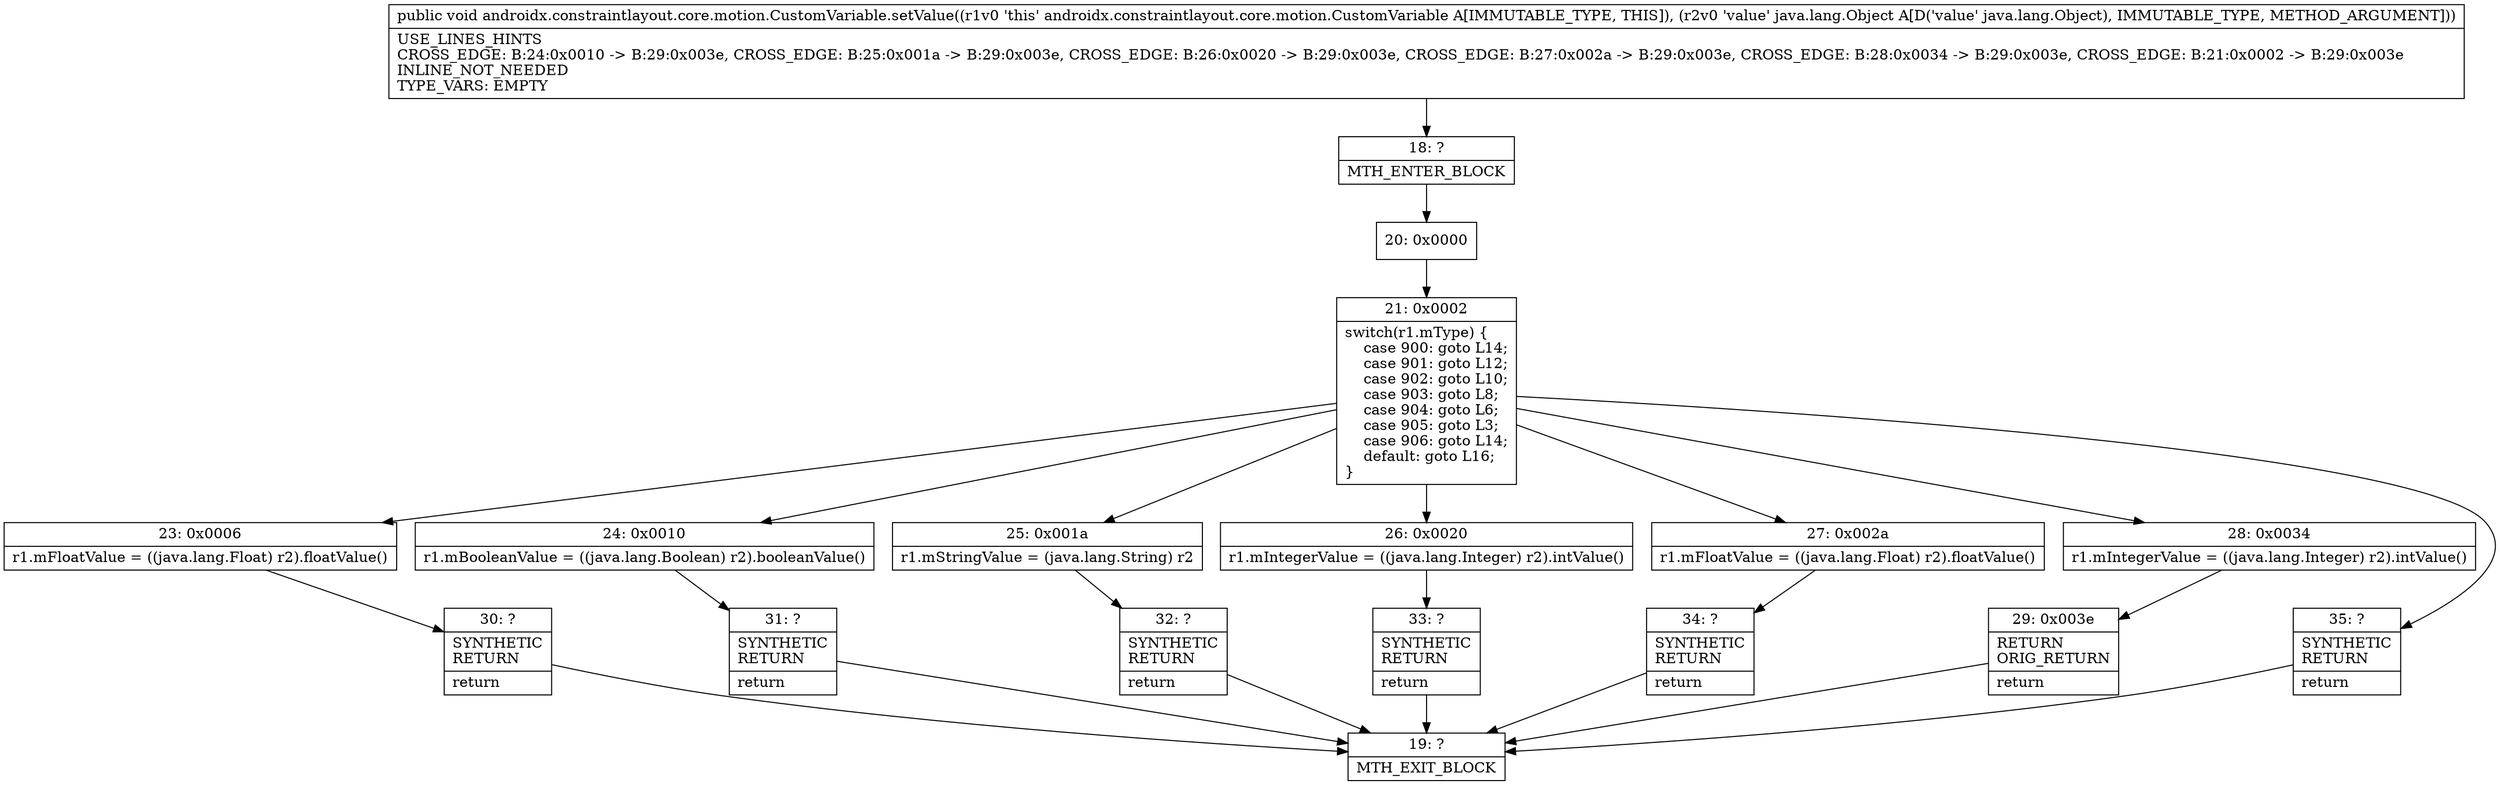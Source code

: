 digraph "CFG forandroidx.constraintlayout.core.motion.CustomVariable.setValue(Ljava\/lang\/Object;)V" {
Node_18 [shape=record,label="{18\:\ ?|MTH_ENTER_BLOCK\l}"];
Node_20 [shape=record,label="{20\:\ 0x0000}"];
Node_21 [shape=record,label="{21\:\ 0x0002|switch(r1.mType) \{\l    case 900: goto L14;\l    case 901: goto L12;\l    case 902: goto L10;\l    case 903: goto L8;\l    case 904: goto L6;\l    case 905: goto L3;\l    case 906: goto L14;\l    default: goto L16;\l\}\l}"];
Node_23 [shape=record,label="{23\:\ 0x0006|r1.mFloatValue = ((java.lang.Float) r2).floatValue()\l}"];
Node_30 [shape=record,label="{30\:\ ?|SYNTHETIC\lRETURN\l|return\l}"];
Node_19 [shape=record,label="{19\:\ ?|MTH_EXIT_BLOCK\l}"];
Node_24 [shape=record,label="{24\:\ 0x0010|r1.mBooleanValue = ((java.lang.Boolean) r2).booleanValue()\l}"];
Node_31 [shape=record,label="{31\:\ ?|SYNTHETIC\lRETURN\l|return\l}"];
Node_25 [shape=record,label="{25\:\ 0x001a|r1.mStringValue = (java.lang.String) r2\l}"];
Node_32 [shape=record,label="{32\:\ ?|SYNTHETIC\lRETURN\l|return\l}"];
Node_26 [shape=record,label="{26\:\ 0x0020|r1.mIntegerValue = ((java.lang.Integer) r2).intValue()\l}"];
Node_33 [shape=record,label="{33\:\ ?|SYNTHETIC\lRETURN\l|return\l}"];
Node_27 [shape=record,label="{27\:\ 0x002a|r1.mFloatValue = ((java.lang.Float) r2).floatValue()\l}"];
Node_34 [shape=record,label="{34\:\ ?|SYNTHETIC\lRETURN\l|return\l}"];
Node_28 [shape=record,label="{28\:\ 0x0034|r1.mIntegerValue = ((java.lang.Integer) r2).intValue()\l}"];
Node_29 [shape=record,label="{29\:\ 0x003e|RETURN\lORIG_RETURN\l|return\l}"];
Node_35 [shape=record,label="{35\:\ ?|SYNTHETIC\lRETURN\l|return\l}"];
MethodNode[shape=record,label="{public void androidx.constraintlayout.core.motion.CustomVariable.setValue((r1v0 'this' androidx.constraintlayout.core.motion.CustomVariable A[IMMUTABLE_TYPE, THIS]), (r2v0 'value' java.lang.Object A[D('value' java.lang.Object), IMMUTABLE_TYPE, METHOD_ARGUMENT]))  | USE_LINES_HINTS\lCROSS_EDGE: B:24:0x0010 \-\> B:29:0x003e, CROSS_EDGE: B:25:0x001a \-\> B:29:0x003e, CROSS_EDGE: B:26:0x0020 \-\> B:29:0x003e, CROSS_EDGE: B:27:0x002a \-\> B:29:0x003e, CROSS_EDGE: B:28:0x0034 \-\> B:29:0x003e, CROSS_EDGE: B:21:0x0002 \-\> B:29:0x003e\lINLINE_NOT_NEEDED\lTYPE_VARS: EMPTY\l}"];
MethodNode -> Node_18;Node_18 -> Node_20;
Node_20 -> Node_21;
Node_21 -> Node_23;
Node_21 -> Node_24;
Node_21 -> Node_25;
Node_21 -> Node_26;
Node_21 -> Node_27;
Node_21 -> Node_28;
Node_21 -> Node_35;
Node_23 -> Node_30;
Node_30 -> Node_19;
Node_24 -> Node_31;
Node_31 -> Node_19;
Node_25 -> Node_32;
Node_32 -> Node_19;
Node_26 -> Node_33;
Node_33 -> Node_19;
Node_27 -> Node_34;
Node_34 -> Node_19;
Node_28 -> Node_29;
Node_29 -> Node_19;
Node_35 -> Node_19;
}

